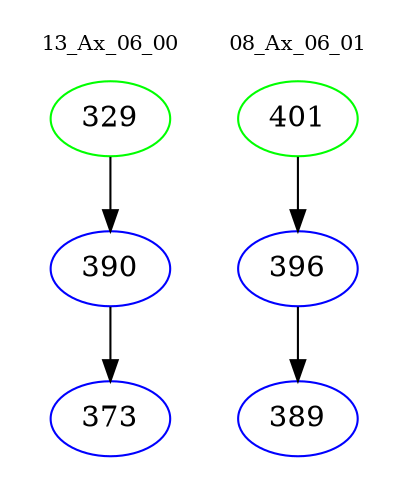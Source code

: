 digraph{
subgraph cluster_0 {
color = white
label = "13_Ax_06_00";
fontsize=10;
T0_329 [label="329", color="green"]
T0_329 -> T0_390 [color="black"]
T0_390 [label="390", color="blue"]
T0_390 -> T0_373 [color="black"]
T0_373 [label="373", color="blue"]
}
subgraph cluster_1 {
color = white
label = "08_Ax_06_01";
fontsize=10;
T1_401 [label="401", color="green"]
T1_401 -> T1_396 [color="black"]
T1_396 [label="396", color="blue"]
T1_396 -> T1_389 [color="black"]
T1_389 [label="389", color="blue"]
}
}
